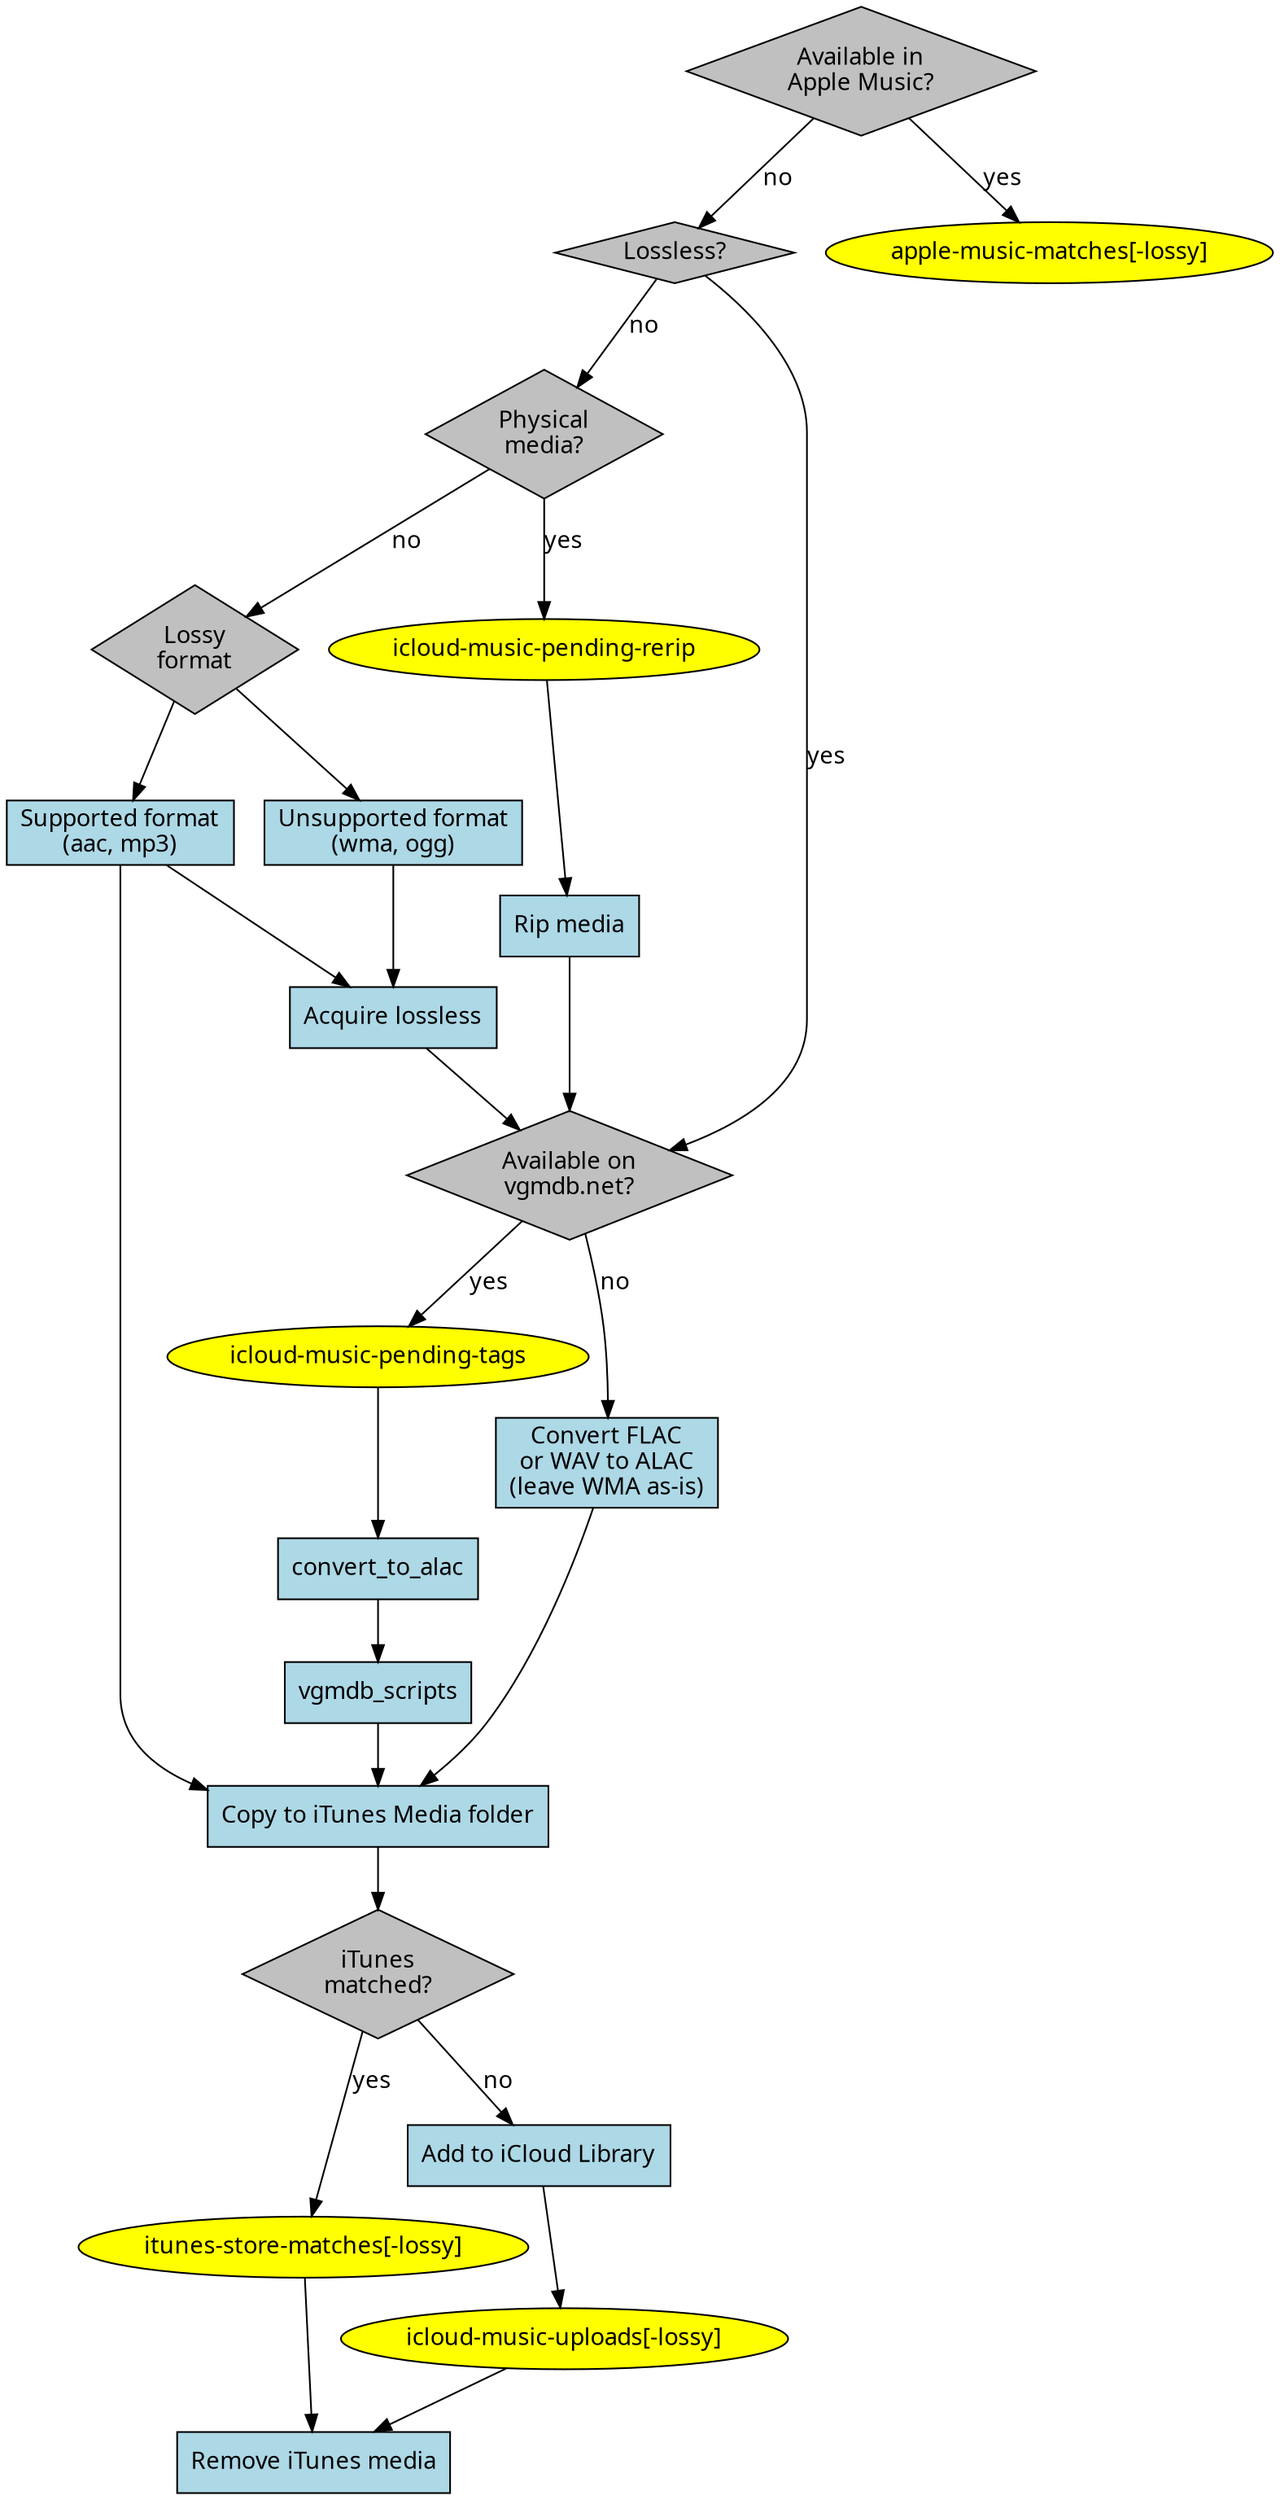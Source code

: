 digraph {
    fontname="Calibri"
    node [fontname="Calibri"]
    edge [fontname="Calibri"]

    node [shape=diamond style=filled fillcolor=gray]
    is_apple_music_available [label="Available in\nApple Music?"]
    is_lossless [label="Lossless?"]
    is_vgmdb_available [label="Available on\nvgmdb.net?"]
    itunes_matched [label="iTunes\nmatched?"]
    have_physical_media [label="Physical\nmedia?"]
    lossy_format [label="Lossy\nformat"]

    node [shape=oval fillcolor=yellow]
    apple_music_matches [label="apple-music-matches[-lossy]"]
    itunes_store_matches [label="itunes-store-matches[-lossy]"]
    icloud_music_pending_rerip [label="icloud-music-pending-rerip"]
    icloud_music_pending_tags [label="icloud-music-pending-tags"]
    icloud_music_uploads [label="icloud-music-uploads[-lossy]"]

    node [shape=rect fillcolor=lightblue]
    rip_media [label="Rip media"]
    supported_lossy_format [label="Supported format\n(aac, mp3)"]
    unsupported_lossy_format [label="Unsupported format\n(wma, ogg)"]
    acquire_lossless [label="Acquire lossless"]
    convert_flac_to_alac [label="Convert FLAC\nor WAV to ALAC\n(leave WMA as-is)"]
    copy_to_itunes_media [label="Copy to iTunes Media folder"]
    add_to_icloud_library [label="Add to iCloud Library"]
    remove_itunes_media [label="Remove iTunes media"]

    is_apple_music_available -> apple_music_matches [label="yes"]

    is_apple_music_available -> is_lossless [label="no"]
    is_lossless -> is_vgmdb_available [label="yes"]
    is_vgmdb_available -> icloud_music_pending_tags [label="yes"]
    icloud_music_pending_tags -> convert_to_alac -> vgmdb_scripts
    vgmdb_scripts -> copy_to_itunes_media -> itunes_matched
    itunes_matched -> itunes_store_matches [label="yes"]
    itunes_matched -> add_to_icloud_library [label="no"]
    add_to_icloud_library -> icloud_music_uploads -> remove_itunes_media
    itunes_store_matches -> remove_itunes_media

    is_vgmdb_available -> convert_flac_to_alac [label="no"]
    convert_flac_to_alac -> copy_to_itunes_media 

    is_lossless -> have_physical_media [label="no"]
    have_physical_media -> icloud_music_pending_rerip [label="yes"]
    icloud_music_pending_rerip -> rip_media -> is_vgmdb_available
    have_physical_media -> lossy_format [label="no"]
    lossy_format -> supported_lossy_format -> copy_to_itunes_media
    supported_lossy_format -> acquire_lossless
    lossy_format -> unsupported_lossy_format -> acquire_lossless
    acquire_lossless -> is_vgmdb_available
}
